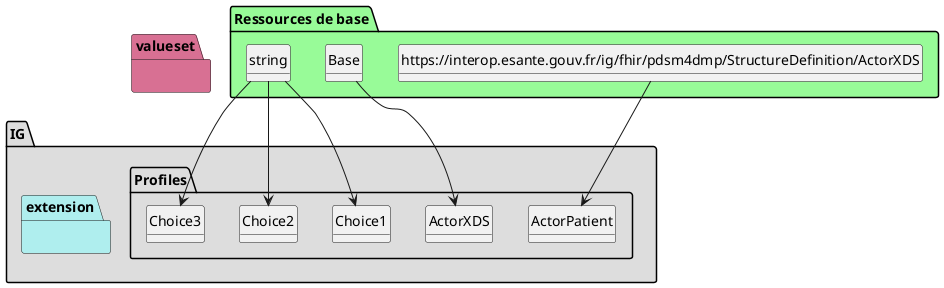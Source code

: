 @startuml
set namespaceSeparator ?
hide circle
hide class fields

package IG #DDDDDD{

     package Profiles #DDDDDD{

        class ActorPatient{

             ActorPatient => [None..None]
             ActorPatient.XCN1[x] => [None..None]
        } 

        class ActorXDS{

             ActorXDS => [None..None]
             ActorXDS.XCN1[x] => [1..1]
        } 

        class Choice1{

        } 

        class Choice2{

        } 

        class Choice3{

         }

     }
     package extension #paleturquoise {


         }
     }
     package valueset #PaleVioletRed{
       }

package "Ressources de base" #palegreen {

 class "https://interop.esante.gouv.fr/ig/fhir/pdsm4dmp/StructureDefinition/ActorXDS" as  classb1fa6044c54073490b5e2804c2a7a77e 

    classb1fa6044c54073490b5e2804c2a7a77e --> ActorPatient

 class "Base" as  class095a1b43effec73955e31e790438de49 

    class095a1b43effec73955e31e790438de49 --> ActorXDS

 class "string" as  classb45cffe084dd3d20d928bee85e7b0f21 

    classb45cffe084dd3d20d928bee85e7b0f21 --> Choice1

 class "string" as  classb45cffe084dd3d20d928bee85e7b0f21 

    classb45cffe084dd3d20d928bee85e7b0f21 --> Choice2

 class "string" as  classb45cffe084dd3d20d928bee85e7b0f21 

    classb45cffe084dd3d20d928bee85e7b0f21 --> Choice3
}
@enduml